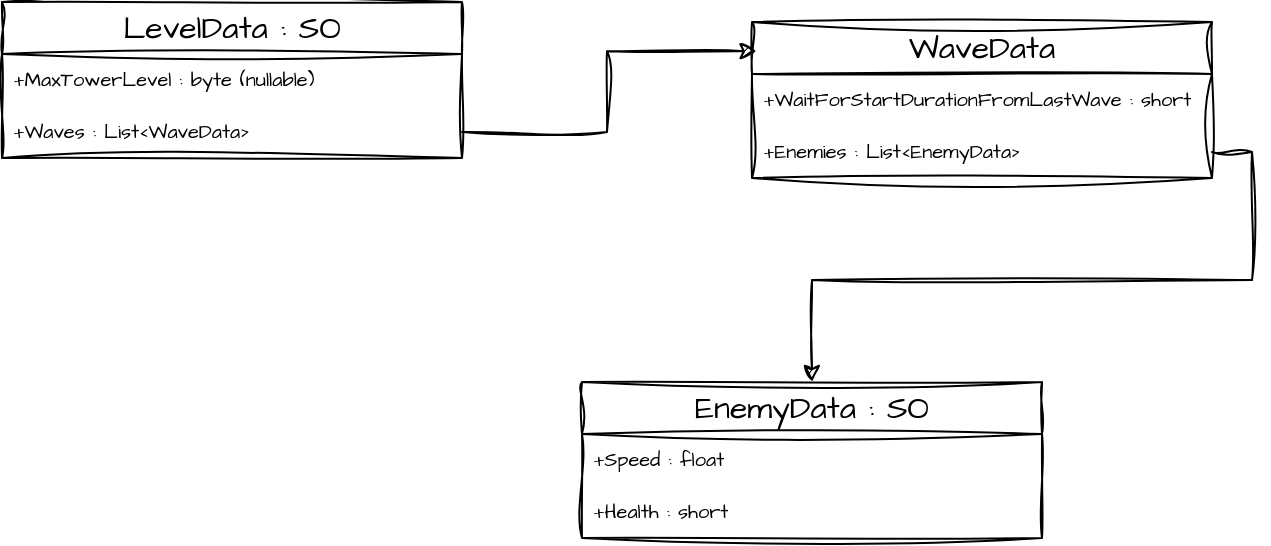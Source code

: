 <mxfile version="21.7.2" type="github">
  <diagram id="R2lEEEUBdFMjLlhIrx00" name="Page-1">
    <mxGraphModel dx="989" dy="553" grid="1" gridSize="10" guides="1" tooltips="1" connect="1" arrows="1" fold="1" page="1" pageScale="1" pageWidth="850" pageHeight="1100" math="0" shadow="0" extFonts="Permanent Marker^https://fonts.googleapis.com/css?family=Permanent+Marker">
      <root>
        <mxCell id="0" />
        <mxCell id="1" parent="0" />
        <mxCell id="o8G2fhGUsHrwVTccI_8I-12" value="&lt;font style=&quot;font-size: 16px;&quot;&gt;LevelData : SO&lt;/font&gt;" style="swimlane;fontStyle=0;childLayout=stackLayout;horizontal=1;startSize=26;fillColor=none;horizontalStack=0;resizeParent=1;resizeParentMax=0;resizeLast=0;collapsible=1;marginBottom=0;whiteSpace=wrap;html=1;sketch=1;hachureGap=4;jiggle=2;curveFitting=1;fontFamily=Architects Daughter;fontSource=https%3A%2F%2Ffonts.googleapis.com%2Fcss%3Ffamily%3DArchitects%2BDaughter;fontSize=16;" vertex="1" parent="1">
          <mxGeometry x="50" y="70" width="230" height="78" as="geometry" />
        </mxCell>
        <mxCell id="o8G2fhGUsHrwVTccI_8I-13" value="+MaxTowerLevel : byte (nullable)&lt;br style=&quot;border-color: var(--border-color); font-size: 10px;&quot;&gt;" style="text;strokeColor=none;fillColor=none;align=left;verticalAlign=top;spacingLeft=4;spacingRight=4;overflow=hidden;rotatable=0;points=[[0,0.5],[1,0.5]];portConstraint=eastwest;whiteSpace=wrap;html=1;fontSize=10;fontFamily=Architects Daughter;" vertex="1" parent="o8G2fhGUsHrwVTccI_8I-12">
          <mxGeometry y="26" width="230" height="26" as="geometry" />
        </mxCell>
        <mxCell id="o8G2fhGUsHrwVTccI_8I-14" value="+Waves : List&amp;lt;WaveData&amp;gt;" style="text;strokeColor=none;fillColor=none;align=left;verticalAlign=top;spacingLeft=4;spacingRight=4;overflow=hidden;rotatable=0;points=[[0,0.5],[1,0.5]];portConstraint=eastwest;whiteSpace=wrap;html=1;fontSize=10;fontFamily=Architects Daughter;" vertex="1" parent="o8G2fhGUsHrwVTccI_8I-12">
          <mxGeometry y="52" width="230" height="26" as="geometry" />
        </mxCell>
        <mxCell id="o8G2fhGUsHrwVTccI_8I-16" style="edgeStyle=orthogonalEdgeStyle;rounded=0;sketch=1;hachureGap=4;jiggle=2;curveFitting=1;orthogonalLoop=1;jettySize=auto;html=1;entryX=0.01;entryY=0.187;entryDx=0;entryDy=0;fontFamily=Architects Daughter;fontSource=https%3A%2F%2Ffonts.googleapis.com%2Fcss%3Ffamily%3DArchitects%2BDaughter;fontSize=16;entryPerimeter=0;" edge="1" parent="1" source="o8G2fhGUsHrwVTccI_8I-14" target="o8G2fhGUsHrwVTccI_8I-22">
          <mxGeometry relative="1" as="geometry">
            <mxPoint x="480.0" y="105" as="targetPoint" />
          </mxGeometry>
        </mxCell>
        <mxCell id="o8G2fhGUsHrwVTccI_8I-22" value="WaveData" style="swimlane;fontStyle=0;childLayout=stackLayout;horizontal=1;startSize=26;fillColor=none;horizontalStack=0;resizeParent=1;resizeParentMax=0;resizeLast=0;collapsible=1;marginBottom=0;whiteSpace=wrap;html=1;sketch=1;hachureGap=4;jiggle=2;curveFitting=1;fontFamily=Architects Daughter;fontSource=https%3A%2F%2Ffonts.googleapis.com%2Fcss%3Ffamily%3DArchitects%2BDaughter;fontSize=16;" vertex="1" parent="1">
          <mxGeometry x="425" y="80" width="230" height="78" as="geometry" />
        </mxCell>
        <mxCell id="o8G2fhGUsHrwVTccI_8I-23" value="+WaitForStartDurationFromLastWave : short&lt;br style=&quot;border-color: var(--border-color); font-size: 12px;&quot;&gt;" style="text;strokeColor=none;fillColor=none;align=left;verticalAlign=top;spacingLeft=4;spacingRight=4;overflow=hidden;rotatable=0;points=[[0,0.5],[1,0.5]];portConstraint=eastwest;whiteSpace=wrap;html=1;fontSize=10;fontFamily=Architects Daughter;" vertex="1" parent="o8G2fhGUsHrwVTccI_8I-22">
          <mxGeometry y="26" width="230" height="26" as="geometry" />
        </mxCell>
        <mxCell id="o8G2fhGUsHrwVTccI_8I-24" value="+Enemies : List&amp;lt;EnemyData&amp;gt;" style="text;strokeColor=none;fillColor=none;align=left;verticalAlign=top;spacingLeft=4;spacingRight=4;overflow=hidden;rotatable=0;points=[[0,0.5],[1,0.5]];portConstraint=eastwest;whiteSpace=wrap;html=1;fontSize=10;fontFamily=Architects Daughter;" vertex="1" parent="o8G2fhGUsHrwVTccI_8I-22">
          <mxGeometry y="52" width="230" height="26" as="geometry" />
        </mxCell>
        <mxCell id="o8G2fhGUsHrwVTccI_8I-27" value="EnemyData : SO" style="swimlane;fontStyle=0;childLayout=stackLayout;horizontal=1;startSize=26;fillColor=none;horizontalStack=0;resizeParent=1;resizeParentMax=0;resizeLast=0;collapsible=1;marginBottom=0;whiteSpace=wrap;html=1;sketch=1;hachureGap=4;jiggle=2;curveFitting=1;fontFamily=Architects Daughter;fontSource=https%3A%2F%2Ffonts.googleapis.com%2Fcss%3Ffamily%3DArchitects%2BDaughter;fontSize=16;" vertex="1" parent="1">
          <mxGeometry x="340" y="260" width="230" height="78" as="geometry" />
        </mxCell>
        <mxCell id="o8G2fhGUsHrwVTccI_8I-28" value="+Speed : float" style="text;strokeColor=none;fillColor=none;align=left;verticalAlign=top;spacingLeft=4;spacingRight=4;overflow=hidden;rotatable=0;points=[[0,0.5],[1,0.5]];portConstraint=eastwest;whiteSpace=wrap;html=1;fontSize=10;fontFamily=Architects Daughter;" vertex="1" parent="o8G2fhGUsHrwVTccI_8I-27">
          <mxGeometry y="26" width="230" height="26" as="geometry" />
        </mxCell>
        <mxCell id="o8G2fhGUsHrwVTccI_8I-29" value="+Health : short" style="text;strokeColor=none;fillColor=none;align=left;verticalAlign=top;spacingLeft=4;spacingRight=4;overflow=hidden;rotatable=0;points=[[0,0.5],[1,0.5]];portConstraint=eastwest;whiteSpace=wrap;html=1;fontSize=10;fontFamily=Architects Daughter;" vertex="1" parent="o8G2fhGUsHrwVTccI_8I-27">
          <mxGeometry y="52" width="230" height="26" as="geometry" />
        </mxCell>
        <mxCell id="o8G2fhGUsHrwVTccI_8I-30" style="edgeStyle=orthogonalEdgeStyle;rounded=0;sketch=1;hachureGap=4;jiggle=2;curveFitting=1;orthogonalLoop=1;jettySize=auto;html=1;exitX=1;exitY=0.5;exitDx=0;exitDy=0;fontFamily=Architects Daughter;fontSource=https%3A%2F%2Ffonts.googleapis.com%2Fcss%3Ffamily%3DArchitects%2BDaughter;fontSize=16;" edge="1" parent="1" source="o8G2fhGUsHrwVTccI_8I-24" target="o8G2fhGUsHrwVTccI_8I-27">
          <mxGeometry relative="1" as="geometry" />
        </mxCell>
      </root>
    </mxGraphModel>
  </diagram>
</mxfile>
